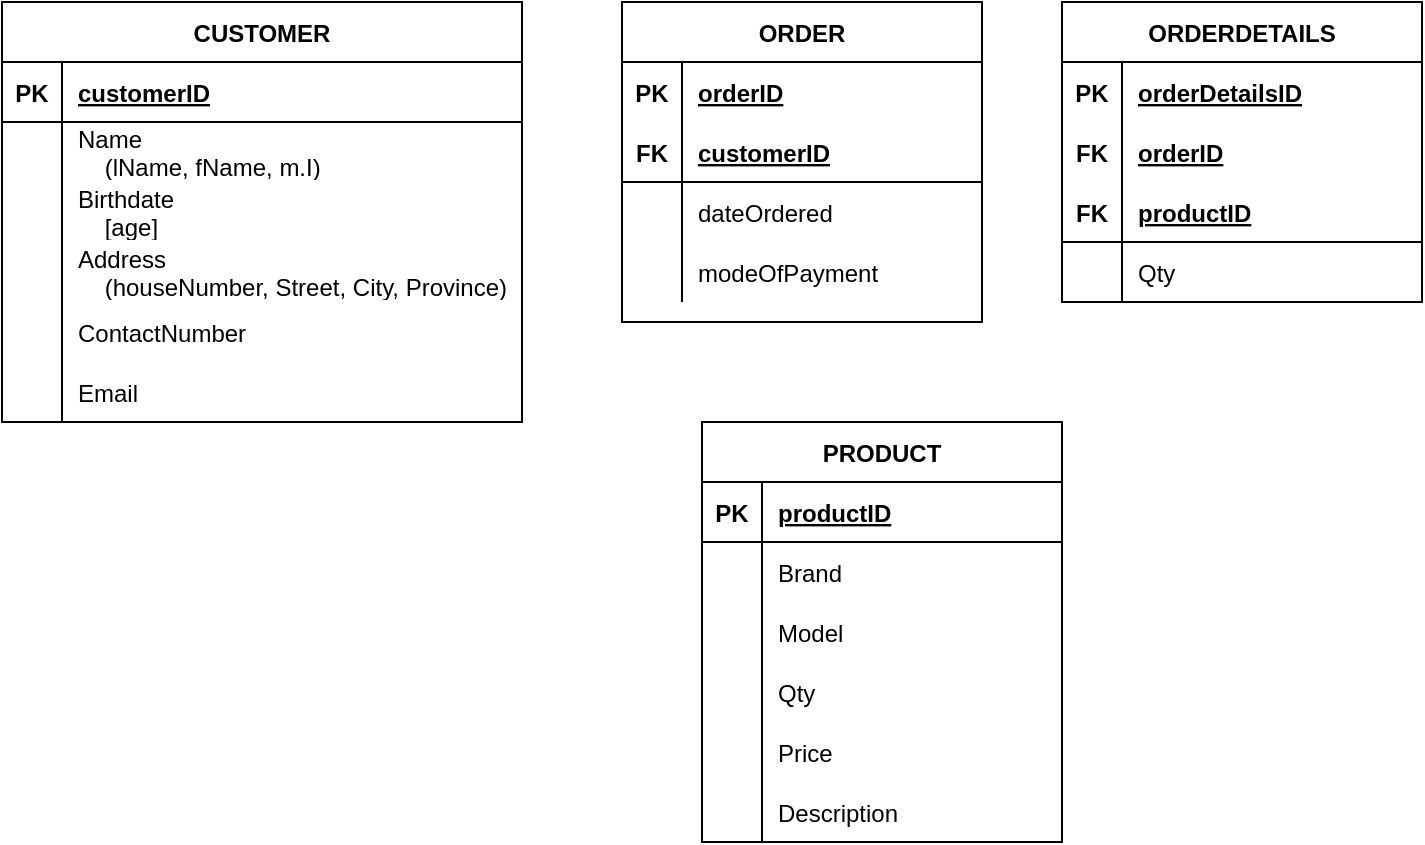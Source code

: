 <mxfile version="15.9.6" type="github">
  <diagram id="8_JwytWYPvzSueFcWsGG" name="Page-1">
    <mxGraphModel dx="1320" dy="554" grid="1" gridSize="10" guides="1" tooltips="1" connect="1" arrows="1" fold="1" page="0" pageScale="1" pageWidth="1100" pageHeight="850" math="0" shadow="0">
      <root>
        <mxCell id="0" />
        <mxCell id="1" parent="0" />
        <mxCell id="ifO1KZ5ceZpJ9Fs_5n_9-1" value="CUSTOMER" style="shape=table;startSize=30;container=1;collapsible=1;childLayout=tableLayout;fixedRows=1;rowLines=0;fontStyle=1;align=center;resizeLast=1;fontFamily=Arial;fontSource=https%3A%2F%2Ffonts.googleapis.com%2Fcss%3Ffamily%3DArial;" vertex="1" parent="1">
          <mxGeometry x="200" y="110" width="260" height="210" as="geometry" />
        </mxCell>
        <mxCell id="ifO1KZ5ceZpJ9Fs_5n_9-2" value="" style="shape=partialRectangle;collapsible=0;dropTarget=0;pointerEvents=0;fillColor=none;top=0;left=0;bottom=1;right=0;points=[[0,0.5],[1,0.5]];portConstraint=eastwest;fontFamily=Arial;fontSource=https%3A%2F%2Ffonts.googleapis.com%2Fcss%3Ffamily%3DArial;" vertex="1" parent="ifO1KZ5ceZpJ9Fs_5n_9-1">
          <mxGeometry y="30" width="260" height="30" as="geometry" />
        </mxCell>
        <mxCell id="ifO1KZ5ceZpJ9Fs_5n_9-3" value="PK" style="shape=partialRectangle;connectable=0;fillColor=none;top=0;left=0;bottom=0;right=0;fontStyle=1;overflow=hidden;fontFamily=Arial;fontSource=https%3A%2F%2Ffonts.googleapis.com%2Fcss%3Ffamily%3DArial;" vertex="1" parent="ifO1KZ5ceZpJ9Fs_5n_9-2">
          <mxGeometry width="30" height="30" as="geometry">
            <mxRectangle width="30" height="30" as="alternateBounds" />
          </mxGeometry>
        </mxCell>
        <mxCell id="ifO1KZ5ceZpJ9Fs_5n_9-4" value="customerID" style="shape=partialRectangle;connectable=0;fillColor=none;top=0;left=0;bottom=0;right=0;align=left;spacingLeft=6;fontStyle=5;overflow=hidden;fontFamily=Arial;fontSource=https%3A%2F%2Ffonts.googleapis.com%2Fcss%3Ffamily%3DArial;" vertex="1" parent="ifO1KZ5ceZpJ9Fs_5n_9-2">
          <mxGeometry x="30" width="230" height="30" as="geometry">
            <mxRectangle width="230" height="30" as="alternateBounds" />
          </mxGeometry>
        </mxCell>
        <mxCell id="ifO1KZ5ceZpJ9Fs_5n_9-5" value="" style="shape=partialRectangle;collapsible=0;dropTarget=0;pointerEvents=0;fillColor=none;top=0;left=0;bottom=0;right=0;points=[[0,0.5],[1,0.5]];portConstraint=eastwest;fontFamily=Arial;fontSource=https%3A%2F%2Ffonts.googleapis.com%2Fcss%3Ffamily%3DArial;" vertex="1" parent="ifO1KZ5ceZpJ9Fs_5n_9-1">
          <mxGeometry y="60" width="260" height="30" as="geometry" />
        </mxCell>
        <mxCell id="ifO1KZ5ceZpJ9Fs_5n_9-6" value="" style="shape=partialRectangle;connectable=0;fillColor=none;top=0;left=0;bottom=0;right=0;editable=1;overflow=hidden;fontFamily=Arial;fontSource=https%3A%2F%2Ffonts.googleapis.com%2Fcss%3Ffamily%3DArial;" vertex="1" parent="ifO1KZ5ceZpJ9Fs_5n_9-5">
          <mxGeometry width="30" height="30" as="geometry">
            <mxRectangle width="30" height="30" as="alternateBounds" />
          </mxGeometry>
        </mxCell>
        <mxCell id="ifO1KZ5ceZpJ9Fs_5n_9-7" value="Name&#xa;    (lName, fName, m.I)" style="shape=partialRectangle;connectable=0;fillColor=none;top=0;left=0;bottom=0;right=0;align=left;spacingLeft=6;overflow=hidden;fontStyle=0;fontFamily=Arial;fontSource=https%3A%2F%2Ffonts.googleapis.com%2Fcss%3Ffamily%3DArial;" vertex="1" parent="ifO1KZ5ceZpJ9Fs_5n_9-5">
          <mxGeometry x="30" width="230" height="30" as="geometry">
            <mxRectangle width="230" height="30" as="alternateBounds" />
          </mxGeometry>
        </mxCell>
        <mxCell id="ifO1KZ5ceZpJ9Fs_5n_9-8" value="" style="shape=partialRectangle;collapsible=0;dropTarget=0;pointerEvents=0;fillColor=none;top=0;left=0;bottom=0;right=0;points=[[0,0.5],[1,0.5]];portConstraint=eastwest;fontFamily=Arial;fontSource=https%3A%2F%2Ffonts.googleapis.com%2Fcss%3Ffamily%3DArial;" vertex="1" parent="ifO1KZ5ceZpJ9Fs_5n_9-1">
          <mxGeometry y="90" width="260" height="30" as="geometry" />
        </mxCell>
        <mxCell id="ifO1KZ5ceZpJ9Fs_5n_9-9" value="" style="shape=partialRectangle;connectable=0;fillColor=none;top=0;left=0;bottom=0;right=0;editable=1;overflow=hidden;fontFamily=Arial;fontSource=https%3A%2F%2Ffonts.googleapis.com%2Fcss%3Ffamily%3DArial;" vertex="1" parent="ifO1KZ5ceZpJ9Fs_5n_9-8">
          <mxGeometry width="30" height="30" as="geometry">
            <mxRectangle width="30" height="30" as="alternateBounds" />
          </mxGeometry>
        </mxCell>
        <mxCell id="ifO1KZ5ceZpJ9Fs_5n_9-10" value="Birthdate&#xa;    [age]" style="shape=partialRectangle;connectable=0;fillColor=none;top=0;left=0;bottom=0;right=0;align=left;spacingLeft=6;overflow=hidden;fontStyle=0;fontFamily=Arial;fontSource=https%3A%2F%2Ffonts.googleapis.com%2Fcss%3Ffamily%3DArial;" vertex="1" parent="ifO1KZ5ceZpJ9Fs_5n_9-8">
          <mxGeometry x="30" width="230" height="30" as="geometry">
            <mxRectangle width="230" height="30" as="alternateBounds" />
          </mxGeometry>
        </mxCell>
        <mxCell id="ifO1KZ5ceZpJ9Fs_5n_9-11" value="" style="shape=partialRectangle;collapsible=0;dropTarget=0;pointerEvents=0;fillColor=none;top=0;left=0;bottom=0;right=0;points=[[0,0.5],[1,0.5]];portConstraint=eastwest;fontFamily=Arial;fontSource=https%3A%2F%2Ffonts.googleapis.com%2Fcss%3Ffamily%3DArial;" vertex="1" parent="ifO1KZ5ceZpJ9Fs_5n_9-1">
          <mxGeometry y="120" width="260" height="30" as="geometry" />
        </mxCell>
        <mxCell id="ifO1KZ5ceZpJ9Fs_5n_9-12" value="" style="shape=partialRectangle;connectable=0;fillColor=none;top=0;left=0;bottom=0;right=0;editable=1;overflow=hidden;fontFamily=Arial;fontSource=https%3A%2F%2Ffonts.googleapis.com%2Fcss%3Ffamily%3DArial;" vertex="1" parent="ifO1KZ5ceZpJ9Fs_5n_9-11">
          <mxGeometry width="30" height="30" as="geometry">
            <mxRectangle width="30" height="30" as="alternateBounds" />
          </mxGeometry>
        </mxCell>
        <mxCell id="ifO1KZ5ceZpJ9Fs_5n_9-13" value="Address&#xa;    (houseNumber,  Street, City, Province)" style="shape=partialRectangle;connectable=0;fillColor=none;top=0;left=0;bottom=0;right=0;align=left;spacingLeft=6;overflow=hidden;fontStyle=0;fontFamily=Arial;fontSource=https%3A%2F%2Ffonts.googleapis.com%2Fcss%3Ffamily%3DArial;" vertex="1" parent="ifO1KZ5ceZpJ9Fs_5n_9-11">
          <mxGeometry x="30" width="230" height="30" as="geometry">
            <mxRectangle width="230" height="30" as="alternateBounds" />
          </mxGeometry>
        </mxCell>
        <mxCell id="ifO1KZ5ceZpJ9Fs_5n_9-35" value="" style="shape=partialRectangle;collapsible=0;dropTarget=0;pointerEvents=0;fillColor=none;top=0;left=0;bottom=0;right=0;points=[[0,0.5],[1,0.5]];portConstraint=eastwest;fontFamily=Arial;fontSource=https%3A%2F%2Ffonts.googleapis.com%2Fcss%3Ffamily%3DArial;" vertex="1" parent="ifO1KZ5ceZpJ9Fs_5n_9-1">
          <mxGeometry y="150" width="260" height="30" as="geometry" />
        </mxCell>
        <mxCell id="ifO1KZ5ceZpJ9Fs_5n_9-36" value="" style="shape=partialRectangle;connectable=0;fillColor=none;top=0;left=0;bottom=0;right=0;editable=1;overflow=hidden;fontFamily=Arial;fontSource=https%3A%2F%2Ffonts.googleapis.com%2Fcss%3Ffamily%3DArial;" vertex="1" parent="ifO1KZ5ceZpJ9Fs_5n_9-35">
          <mxGeometry width="30" height="30" as="geometry">
            <mxRectangle width="30" height="30" as="alternateBounds" />
          </mxGeometry>
        </mxCell>
        <mxCell id="ifO1KZ5ceZpJ9Fs_5n_9-37" value="ContactNumber" style="shape=partialRectangle;connectable=0;fillColor=none;top=0;left=0;bottom=0;right=0;align=left;spacingLeft=6;overflow=hidden;fontStyle=0;fontFamily=Arial;fontSource=https%3A%2F%2Ffonts.googleapis.com%2Fcss%3Ffamily%3DArial;" vertex="1" parent="ifO1KZ5ceZpJ9Fs_5n_9-35">
          <mxGeometry x="30" width="230" height="30" as="geometry">
            <mxRectangle width="230" height="30" as="alternateBounds" />
          </mxGeometry>
        </mxCell>
        <mxCell id="ifO1KZ5ceZpJ9Fs_5n_9-38" value="" style="shape=partialRectangle;collapsible=0;dropTarget=0;pointerEvents=0;fillColor=none;top=0;left=0;bottom=0;right=0;points=[[0,0.5],[1,0.5]];portConstraint=eastwest;fontFamily=Arial;fontSource=https%3A%2F%2Ffonts.googleapis.com%2Fcss%3Ffamily%3DArial;" vertex="1" parent="ifO1KZ5ceZpJ9Fs_5n_9-1">
          <mxGeometry y="180" width="260" height="30" as="geometry" />
        </mxCell>
        <mxCell id="ifO1KZ5ceZpJ9Fs_5n_9-39" value="" style="shape=partialRectangle;connectable=0;fillColor=none;top=0;left=0;bottom=0;right=0;editable=1;overflow=hidden;fontFamily=Arial;fontSource=https%3A%2F%2Ffonts.googleapis.com%2Fcss%3Ffamily%3DArial;" vertex="1" parent="ifO1KZ5ceZpJ9Fs_5n_9-38">
          <mxGeometry width="30" height="30" as="geometry">
            <mxRectangle width="30" height="30" as="alternateBounds" />
          </mxGeometry>
        </mxCell>
        <mxCell id="ifO1KZ5ceZpJ9Fs_5n_9-40" value="Email" style="shape=partialRectangle;connectable=0;fillColor=none;top=0;left=0;bottom=0;right=0;align=left;spacingLeft=6;overflow=hidden;fontStyle=0;fontFamily=Arial;fontSource=https%3A%2F%2Ffonts.googleapis.com%2Fcss%3Ffamily%3DArial;" vertex="1" parent="ifO1KZ5ceZpJ9Fs_5n_9-38">
          <mxGeometry x="30" width="230" height="30" as="geometry">
            <mxRectangle width="230" height="30" as="alternateBounds" />
          </mxGeometry>
        </mxCell>
        <mxCell id="ifO1KZ5ceZpJ9Fs_5n_9-16" value="ORDER" style="shape=table;startSize=30;container=1;collapsible=1;childLayout=tableLayout;fixedRows=1;rowLines=0;fontStyle=1;align=center;resizeLast=1;" vertex="1" parent="1">
          <mxGeometry x="510" y="110" width="180" height="160" as="geometry" />
        </mxCell>
        <mxCell id="ifO1KZ5ceZpJ9Fs_5n_9-17" value="" style="shape=partialRectangle;collapsible=0;dropTarget=0;pointerEvents=0;fillColor=none;top=0;left=0;bottom=0;right=0;points=[[0,0.5],[1,0.5]];portConstraint=eastwest;" vertex="1" parent="ifO1KZ5ceZpJ9Fs_5n_9-16">
          <mxGeometry y="30" width="180" height="30" as="geometry" />
        </mxCell>
        <mxCell id="ifO1KZ5ceZpJ9Fs_5n_9-18" value="PK" style="shape=partialRectangle;connectable=0;fillColor=none;top=0;left=0;bottom=0;right=0;fontStyle=1;overflow=hidden;" vertex="1" parent="ifO1KZ5ceZpJ9Fs_5n_9-17">
          <mxGeometry width="30" height="30" as="geometry">
            <mxRectangle width="30" height="30" as="alternateBounds" />
          </mxGeometry>
        </mxCell>
        <mxCell id="ifO1KZ5ceZpJ9Fs_5n_9-19" value="orderID" style="shape=partialRectangle;connectable=0;fillColor=none;top=0;left=0;bottom=0;right=0;align=left;spacingLeft=6;fontStyle=5;overflow=hidden;" vertex="1" parent="ifO1KZ5ceZpJ9Fs_5n_9-17">
          <mxGeometry x="30" width="150" height="30" as="geometry">
            <mxRectangle width="150" height="30" as="alternateBounds" />
          </mxGeometry>
        </mxCell>
        <mxCell id="ifO1KZ5ceZpJ9Fs_5n_9-20" value="" style="shape=partialRectangle;collapsible=0;dropTarget=0;pointerEvents=0;fillColor=none;top=0;left=0;bottom=1;right=0;points=[[0,0.5],[1,0.5]];portConstraint=eastwest;" vertex="1" parent="ifO1KZ5ceZpJ9Fs_5n_9-16">
          <mxGeometry y="60" width="180" height="30" as="geometry" />
        </mxCell>
        <mxCell id="ifO1KZ5ceZpJ9Fs_5n_9-21" value="FK" style="shape=partialRectangle;connectable=0;fillColor=none;top=0;left=0;bottom=0;right=0;fontStyle=1;overflow=hidden;" vertex="1" parent="ifO1KZ5ceZpJ9Fs_5n_9-20">
          <mxGeometry width="30" height="30" as="geometry">
            <mxRectangle width="30" height="30" as="alternateBounds" />
          </mxGeometry>
        </mxCell>
        <mxCell id="ifO1KZ5ceZpJ9Fs_5n_9-22" value="customerID" style="shape=partialRectangle;connectable=0;fillColor=none;top=0;left=0;bottom=0;right=0;align=left;spacingLeft=6;fontStyle=5;overflow=hidden;" vertex="1" parent="ifO1KZ5ceZpJ9Fs_5n_9-20">
          <mxGeometry x="30" width="150" height="30" as="geometry">
            <mxRectangle width="150" height="30" as="alternateBounds" />
          </mxGeometry>
        </mxCell>
        <mxCell id="ifO1KZ5ceZpJ9Fs_5n_9-23" value="" style="shape=partialRectangle;collapsible=0;dropTarget=0;pointerEvents=0;fillColor=none;top=0;left=0;bottom=0;right=0;points=[[0,0.5],[1,0.5]];portConstraint=eastwest;" vertex="1" parent="ifO1KZ5ceZpJ9Fs_5n_9-16">
          <mxGeometry y="90" width="180" height="30" as="geometry" />
        </mxCell>
        <mxCell id="ifO1KZ5ceZpJ9Fs_5n_9-24" value="" style="shape=partialRectangle;connectable=0;fillColor=none;top=0;left=0;bottom=0;right=0;editable=1;overflow=hidden;" vertex="1" parent="ifO1KZ5ceZpJ9Fs_5n_9-23">
          <mxGeometry width="30" height="30" as="geometry">
            <mxRectangle width="30" height="30" as="alternateBounds" />
          </mxGeometry>
        </mxCell>
        <mxCell id="ifO1KZ5ceZpJ9Fs_5n_9-25" value="dateOrdered" style="shape=partialRectangle;connectable=0;fillColor=none;top=0;left=0;bottom=0;right=0;align=left;spacingLeft=6;overflow=hidden;" vertex="1" parent="ifO1KZ5ceZpJ9Fs_5n_9-23">
          <mxGeometry x="30" width="150" height="30" as="geometry">
            <mxRectangle width="150" height="30" as="alternateBounds" />
          </mxGeometry>
        </mxCell>
        <mxCell id="ifO1KZ5ceZpJ9Fs_5n_9-26" value="" style="shape=partialRectangle;collapsible=0;dropTarget=0;pointerEvents=0;fillColor=none;top=0;left=0;bottom=0;right=0;points=[[0,0.5],[1,0.5]];portConstraint=eastwest;" vertex="1" parent="ifO1KZ5ceZpJ9Fs_5n_9-16">
          <mxGeometry y="120" width="180" height="30" as="geometry" />
        </mxCell>
        <mxCell id="ifO1KZ5ceZpJ9Fs_5n_9-27" value="" style="shape=partialRectangle;connectable=0;fillColor=none;top=0;left=0;bottom=0;right=0;editable=1;overflow=hidden;" vertex="1" parent="ifO1KZ5ceZpJ9Fs_5n_9-26">
          <mxGeometry width="30" height="30" as="geometry">
            <mxRectangle width="30" height="30" as="alternateBounds" />
          </mxGeometry>
        </mxCell>
        <mxCell id="ifO1KZ5ceZpJ9Fs_5n_9-28" value="modeOfPayment" style="shape=partialRectangle;connectable=0;fillColor=none;top=0;left=0;bottom=0;right=0;align=left;spacingLeft=6;overflow=hidden;" vertex="1" parent="ifO1KZ5ceZpJ9Fs_5n_9-26">
          <mxGeometry x="30" width="150" height="30" as="geometry">
            <mxRectangle width="150" height="30" as="alternateBounds" />
          </mxGeometry>
        </mxCell>
        <mxCell id="ifO1KZ5ceZpJ9Fs_5n_9-43" value="ORDERDETAILS" style="shape=table;startSize=30;container=1;collapsible=1;childLayout=tableLayout;fixedRows=1;rowLines=0;fontStyle=1;align=center;resizeLast=1;" vertex="1" parent="1">
          <mxGeometry x="730" y="110" width="180" height="150" as="geometry" />
        </mxCell>
        <mxCell id="ifO1KZ5ceZpJ9Fs_5n_9-44" value="" style="shape=partialRectangle;collapsible=0;dropTarget=0;pointerEvents=0;fillColor=none;top=0;left=0;bottom=0;right=0;points=[[0,0.5],[1,0.5]];portConstraint=eastwest;" vertex="1" parent="ifO1KZ5ceZpJ9Fs_5n_9-43">
          <mxGeometry y="30" width="180" height="30" as="geometry" />
        </mxCell>
        <mxCell id="ifO1KZ5ceZpJ9Fs_5n_9-45" value="PK" style="shape=partialRectangle;connectable=0;fillColor=none;top=0;left=0;bottom=0;right=0;fontStyle=1;overflow=hidden;" vertex="1" parent="ifO1KZ5ceZpJ9Fs_5n_9-44">
          <mxGeometry width="30" height="30" as="geometry">
            <mxRectangle width="30" height="30" as="alternateBounds" />
          </mxGeometry>
        </mxCell>
        <mxCell id="ifO1KZ5ceZpJ9Fs_5n_9-46" value="orderDetailsID" style="shape=partialRectangle;connectable=0;fillColor=none;top=0;left=0;bottom=0;right=0;align=left;spacingLeft=6;fontStyle=5;overflow=hidden;" vertex="1" parent="ifO1KZ5ceZpJ9Fs_5n_9-44">
          <mxGeometry x="30" width="150" height="30" as="geometry">
            <mxRectangle width="150" height="30" as="alternateBounds" />
          </mxGeometry>
        </mxCell>
        <mxCell id="ifO1KZ5ceZpJ9Fs_5n_9-59" value="" style="shape=partialRectangle;collapsible=0;dropTarget=0;pointerEvents=0;fillColor=none;top=0;left=0;bottom=0;right=0;points=[[0,0.5],[1,0.5]];portConstraint=eastwest;" vertex="1" parent="ifO1KZ5ceZpJ9Fs_5n_9-43">
          <mxGeometry y="60" width="180" height="30" as="geometry" />
        </mxCell>
        <mxCell id="ifO1KZ5ceZpJ9Fs_5n_9-60" value="FK" style="shape=partialRectangle;connectable=0;fillColor=none;top=0;left=0;bottom=0;right=0;fontStyle=1;overflow=hidden;" vertex="1" parent="ifO1KZ5ceZpJ9Fs_5n_9-59">
          <mxGeometry width="30" height="30" as="geometry">
            <mxRectangle width="30" height="30" as="alternateBounds" />
          </mxGeometry>
        </mxCell>
        <mxCell id="ifO1KZ5ceZpJ9Fs_5n_9-61" value="orderID" style="shape=partialRectangle;connectable=0;fillColor=none;top=0;left=0;bottom=0;right=0;align=left;spacingLeft=6;fontStyle=5;overflow=hidden;" vertex="1" parent="ifO1KZ5ceZpJ9Fs_5n_9-59">
          <mxGeometry x="30" width="150" height="30" as="geometry">
            <mxRectangle width="150" height="30" as="alternateBounds" />
          </mxGeometry>
        </mxCell>
        <mxCell id="ifO1KZ5ceZpJ9Fs_5n_9-47" value="" style="shape=partialRectangle;collapsible=0;dropTarget=0;pointerEvents=0;fillColor=none;top=0;left=0;bottom=1;right=0;points=[[0,0.5],[1,0.5]];portConstraint=eastwest;" vertex="1" parent="ifO1KZ5ceZpJ9Fs_5n_9-43">
          <mxGeometry y="90" width="180" height="30" as="geometry" />
        </mxCell>
        <mxCell id="ifO1KZ5ceZpJ9Fs_5n_9-48" value="FK" style="shape=partialRectangle;connectable=0;fillColor=none;top=0;left=0;bottom=0;right=0;fontStyle=1;overflow=hidden;" vertex="1" parent="ifO1KZ5ceZpJ9Fs_5n_9-47">
          <mxGeometry width="30" height="30" as="geometry">
            <mxRectangle width="30" height="30" as="alternateBounds" />
          </mxGeometry>
        </mxCell>
        <mxCell id="ifO1KZ5ceZpJ9Fs_5n_9-49" value="productID" style="shape=partialRectangle;connectable=0;fillColor=none;top=0;left=0;bottom=0;right=0;align=left;spacingLeft=6;fontStyle=5;overflow=hidden;" vertex="1" parent="ifO1KZ5ceZpJ9Fs_5n_9-47">
          <mxGeometry x="30" width="150" height="30" as="geometry">
            <mxRectangle width="150" height="30" as="alternateBounds" />
          </mxGeometry>
        </mxCell>
        <mxCell id="ifO1KZ5ceZpJ9Fs_5n_9-50" value="" style="shape=partialRectangle;collapsible=0;dropTarget=0;pointerEvents=0;fillColor=none;top=0;left=0;bottom=0;right=0;points=[[0,0.5],[1,0.5]];portConstraint=eastwest;" vertex="1" parent="ifO1KZ5ceZpJ9Fs_5n_9-43">
          <mxGeometry y="120" width="180" height="30" as="geometry" />
        </mxCell>
        <mxCell id="ifO1KZ5ceZpJ9Fs_5n_9-51" value="" style="shape=partialRectangle;connectable=0;fillColor=none;top=0;left=0;bottom=0;right=0;editable=1;overflow=hidden;" vertex="1" parent="ifO1KZ5ceZpJ9Fs_5n_9-50">
          <mxGeometry width="30" height="30" as="geometry">
            <mxRectangle width="30" height="30" as="alternateBounds" />
          </mxGeometry>
        </mxCell>
        <mxCell id="ifO1KZ5ceZpJ9Fs_5n_9-52" value="Qty" style="shape=partialRectangle;connectable=0;fillColor=none;top=0;left=0;bottom=0;right=0;align=left;spacingLeft=6;overflow=hidden;" vertex="1" parent="ifO1KZ5ceZpJ9Fs_5n_9-50">
          <mxGeometry x="30" width="150" height="30" as="geometry">
            <mxRectangle width="150" height="30" as="alternateBounds" />
          </mxGeometry>
        </mxCell>
        <mxCell id="ifO1KZ5ceZpJ9Fs_5n_9-75" value="PRODUCT" style="shape=table;startSize=30;container=1;collapsible=1;childLayout=tableLayout;fixedRows=1;rowLines=0;fontStyle=1;align=center;resizeLast=1;fontFamily=Arial;fontSource=https%3A%2F%2Ffonts.googleapis.com%2Fcss%3Ffamily%3DArial;" vertex="1" parent="1">
          <mxGeometry x="550" y="320" width="180" height="210" as="geometry" />
        </mxCell>
        <mxCell id="ifO1KZ5ceZpJ9Fs_5n_9-76" value="" style="shape=partialRectangle;collapsible=0;dropTarget=0;pointerEvents=0;fillColor=none;top=0;left=0;bottom=1;right=0;points=[[0,0.5],[1,0.5]];portConstraint=eastwest;fontFamily=Arial;fontSource=https%3A%2F%2Ffonts.googleapis.com%2Fcss%3Ffamily%3DArial;" vertex="1" parent="ifO1KZ5ceZpJ9Fs_5n_9-75">
          <mxGeometry y="30" width="180" height="30" as="geometry" />
        </mxCell>
        <mxCell id="ifO1KZ5ceZpJ9Fs_5n_9-77" value="PK" style="shape=partialRectangle;connectable=0;fillColor=none;top=0;left=0;bottom=0;right=0;fontStyle=1;overflow=hidden;fontFamily=Arial;fontSource=https%3A%2F%2Ffonts.googleapis.com%2Fcss%3Ffamily%3DArial;" vertex="1" parent="ifO1KZ5ceZpJ9Fs_5n_9-76">
          <mxGeometry width="30" height="30" as="geometry">
            <mxRectangle width="30" height="30" as="alternateBounds" />
          </mxGeometry>
        </mxCell>
        <mxCell id="ifO1KZ5ceZpJ9Fs_5n_9-78" value="productID" style="shape=partialRectangle;connectable=0;fillColor=none;top=0;left=0;bottom=0;right=0;align=left;spacingLeft=6;fontStyle=5;overflow=hidden;fontFamily=Arial;fontSource=https%3A%2F%2Ffonts.googleapis.com%2Fcss%3Ffamily%3DArial;" vertex="1" parent="ifO1KZ5ceZpJ9Fs_5n_9-76">
          <mxGeometry x="30" width="150" height="30" as="geometry">
            <mxRectangle width="150" height="30" as="alternateBounds" />
          </mxGeometry>
        </mxCell>
        <mxCell id="ifO1KZ5ceZpJ9Fs_5n_9-79" value="" style="shape=partialRectangle;collapsible=0;dropTarget=0;pointerEvents=0;fillColor=none;top=0;left=0;bottom=0;right=0;points=[[0,0.5],[1,0.5]];portConstraint=eastwest;fontFamily=Arial;fontSource=https%3A%2F%2Ffonts.googleapis.com%2Fcss%3Ffamily%3DArial;" vertex="1" parent="ifO1KZ5ceZpJ9Fs_5n_9-75">
          <mxGeometry y="60" width="180" height="30" as="geometry" />
        </mxCell>
        <mxCell id="ifO1KZ5ceZpJ9Fs_5n_9-80" value="" style="shape=partialRectangle;connectable=0;fillColor=none;top=0;left=0;bottom=0;right=0;editable=1;overflow=hidden;fontFamily=Arial;fontSource=https%3A%2F%2Ffonts.googleapis.com%2Fcss%3Ffamily%3DArial;" vertex="1" parent="ifO1KZ5ceZpJ9Fs_5n_9-79">
          <mxGeometry width="30" height="30" as="geometry">
            <mxRectangle width="30" height="30" as="alternateBounds" />
          </mxGeometry>
        </mxCell>
        <mxCell id="ifO1KZ5ceZpJ9Fs_5n_9-81" value="Brand" style="shape=partialRectangle;connectable=0;fillColor=none;top=0;left=0;bottom=0;right=0;align=left;spacingLeft=6;overflow=hidden;fontStyle=0;fontFamily=Arial;fontSource=https%3A%2F%2Ffonts.googleapis.com%2Fcss%3Ffamily%3DArial;" vertex="1" parent="ifO1KZ5ceZpJ9Fs_5n_9-79">
          <mxGeometry x="30" width="150" height="30" as="geometry">
            <mxRectangle width="150" height="30" as="alternateBounds" />
          </mxGeometry>
        </mxCell>
        <mxCell id="ifO1KZ5ceZpJ9Fs_5n_9-82" value="" style="shape=partialRectangle;collapsible=0;dropTarget=0;pointerEvents=0;fillColor=none;top=0;left=0;bottom=0;right=0;points=[[0,0.5],[1,0.5]];portConstraint=eastwest;fontFamily=Arial;fontSource=https%3A%2F%2Ffonts.googleapis.com%2Fcss%3Ffamily%3DArial;" vertex="1" parent="ifO1KZ5ceZpJ9Fs_5n_9-75">
          <mxGeometry y="90" width="180" height="30" as="geometry" />
        </mxCell>
        <mxCell id="ifO1KZ5ceZpJ9Fs_5n_9-83" value="" style="shape=partialRectangle;connectable=0;fillColor=none;top=0;left=0;bottom=0;right=0;editable=1;overflow=hidden;fontFamily=Arial;fontSource=https%3A%2F%2Ffonts.googleapis.com%2Fcss%3Ffamily%3DArial;" vertex="1" parent="ifO1KZ5ceZpJ9Fs_5n_9-82">
          <mxGeometry width="30" height="30" as="geometry">
            <mxRectangle width="30" height="30" as="alternateBounds" />
          </mxGeometry>
        </mxCell>
        <mxCell id="ifO1KZ5ceZpJ9Fs_5n_9-84" value="Model" style="shape=partialRectangle;connectable=0;fillColor=none;top=0;left=0;bottom=0;right=0;align=left;spacingLeft=6;overflow=hidden;fontStyle=0;fontFamily=Arial;fontSource=https%3A%2F%2Ffonts.googleapis.com%2Fcss%3Ffamily%3DArial;" vertex="1" parent="ifO1KZ5ceZpJ9Fs_5n_9-82">
          <mxGeometry x="30" width="150" height="30" as="geometry">
            <mxRectangle width="150" height="30" as="alternateBounds" />
          </mxGeometry>
        </mxCell>
        <mxCell id="ifO1KZ5ceZpJ9Fs_5n_9-85" value="" style="shape=partialRectangle;collapsible=0;dropTarget=0;pointerEvents=0;fillColor=none;top=0;left=0;bottom=0;right=0;points=[[0,0.5],[1,0.5]];portConstraint=eastwest;fontFamily=Arial;fontSource=https%3A%2F%2Ffonts.googleapis.com%2Fcss%3Ffamily%3DArial;" vertex="1" parent="ifO1KZ5ceZpJ9Fs_5n_9-75">
          <mxGeometry y="120" width="180" height="30" as="geometry" />
        </mxCell>
        <mxCell id="ifO1KZ5ceZpJ9Fs_5n_9-86" value="" style="shape=partialRectangle;connectable=0;fillColor=none;top=0;left=0;bottom=0;right=0;editable=1;overflow=hidden;fontFamily=Arial;fontSource=https%3A%2F%2Ffonts.googleapis.com%2Fcss%3Ffamily%3DArial;" vertex="1" parent="ifO1KZ5ceZpJ9Fs_5n_9-85">
          <mxGeometry width="30" height="30" as="geometry">
            <mxRectangle width="30" height="30" as="alternateBounds" />
          </mxGeometry>
        </mxCell>
        <mxCell id="ifO1KZ5ceZpJ9Fs_5n_9-87" value="Qty" style="shape=partialRectangle;connectable=0;fillColor=none;top=0;left=0;bottom=0;right=0;align=left;spacingLeft=6;overflow=hidden;fontStyle=0;fontFamily=Arial;fontSource=https%3A%2F%2Ffonts.googleapis.com%2Fcss%3Ffamily%3DArial;" vertex="1" parent="ifO1KZ5ceZpJ9Fs_5n_9-85">
          <mxGeometry x="30" width="150" height="30" as="geometry">
            <mxRectangle width="150" height="30" as="alternateBounds" />
          </mxGeometry>
        </mxCell>
        <mxCell id="ifO1KZ5ceZpJ9Fs_5n_9-88" value="" style="shape=partialRectangle;collapsible=0;dropTarget=0;pointerEvents=0;fillColor=none;top=0;left=0;bottom=0;right=0;points=[[0,0.5],[1,0.5]];portConstraint=eastwest;fontFamily=Arial;fontSource=https%3A%2F%2Ffonts.googleapis.com%2Fcss%3Ffamily%3DArial;" vertex="1" parent="ifO1KZ5ceZpJ9Fs_5n_9-75">
          <mxGeometry y="150" width="180" height="30" as="geometry" />
        </mxCell>
        <mxCell id="ifO1KZ5ceZpJ9Fs_5n_9-89" value="" style="shape=partialRectangle;connectable=0;fillColor=none;top=0;left=0;bottom=0;right=0;editable=1;overflow=hidden;fontFamily=Arial;fontSource=https%3A%2F%2Ffonts.googleapis.com%2Fcss%3Ffamily%3DArial;" vertex="1" parent="ifO1KZ5ceZpJ9Fs_5n_9-88">
          <mxGeometry width="30" height="30" as="geometry">
            <mxRectangle width="30" height="30" as="alternateBounds" />
          </mxGeometry>
        </mxCell>
        <mxCell id="ifO1KZ5ceZpJ9Fs_5n_9-90" value="Price" style="shape=partialRectangle;connectable=0;fillColor=none;top=0;left=0;bottom=0;right=0;align=left;spacingLeft=6;overflow=hidden;fontStyle=0;fontFamily=Arial;fontSource=https%3A%2F%2Ffonts.googleapis.com%2Fcss%3Ffamily%3DArial;" vertex="1" parent="ifO1KZ5ceZpJ9Fs_5n_9-88">
          <mxGeometry x="30" width="150" height="30" as="geometry">
            <mxRectangle width="150" height="30" as="alternateBounds" />
          </mxGeometry>
        </mxCell>
        <mxCell id="ifO1KZ5ceZpJ9Fs_5n_9-95" value="" style="shape=partialRectangle;collapsible=0;dropTarget=0;pointerEvents=0;fillColor=none;top=0;left=0;bottom=0;right=0;points=[[0,0.5],[1,0.5]];portConstraint=eastwest;fontFamily=Arial;fontSource=https%3A%2F%2Ffonts.googleapis.com%2Fcss%3Ffamily%3DArial;" vertex="1" parent="ifO1KZ5ceZpJ9Fs_5n_9-75">
          <mxGeometry y="180" width="180" height="30" as="geometry" />
        </mxCell>
        <mxCell id="ifO1KZ5ceZpJ9Fs_5n_9-96" value="" style="shape=partialRectangle;connectable=0;fillColor=none;top=0;left=0;bottom=0;right=0;editable=1;overflow=hidden;fontFamily=Arial;fontSource=https%3A%2F%2Ffonts.googleapis.com%2Fcss%3Ffamily%3DArial;" vertex="1" parent="ifO1KZ5ceZpJ9Fs_5n_9-95">
          <mxGeometry width="30" height="30" as="geometry">
            <mxRectangle width="30" height="30" as="alternateBounds" />
          </mxGeometry>
        </mxCell>
        <mxCell id="ifO1KZ5ceZpJ9Fs_5n_9-97" value="Description" style="shape=partialRectangle;connectable=0;fillColor=none;top=0;left=0;bottom=0;right=0;align=left;spacingLeft=6;overflow=hidden;fontStyle=0;fontFamily=Arial;fontSource=https%3A%2F%2Ffonts.googleapis.com%2Fcss%3Ffamily%3DArial;" vertex="1" parent="ifO1KZ5ceZpJ9Fs_5n_9-95">
          <mxGeometry x="30" width="150" height="30" as="geometry">
            <mxRectangle width="150" height="30" as="alternateBounds" />
          </mxGeometry>
        </mxCell>
      </root>
    </mxGraphModel>
  </diagram>
</mxfile>
